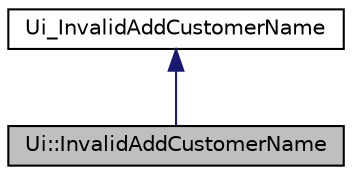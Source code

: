 digraph "Ui::InvalidAddCustomerName"
{
  edge [fontname="Helvetica",fontsize="10",labelfontname="Helvetica",labelfontsize="10"];
  node [fontname="Helvetica",fontsize="10",shape=record];
  Node2 [label="Ui::InvalidAddCustomerName",height=0.2,width=0.4,color="black", fillcolor="grey75", style="filled", fontcolor="black"];
  Node3 -> Node2 [dir="back",color="midnightblue",fontsize="10",style="solid"];
  Node3 [label="Ui_InvalidAddCustomerName",height=0.2,width=0.4,color="black", fillcolor="white", style="filled",URL="$class_ui___invalid_add_customer_name.html"];
}

